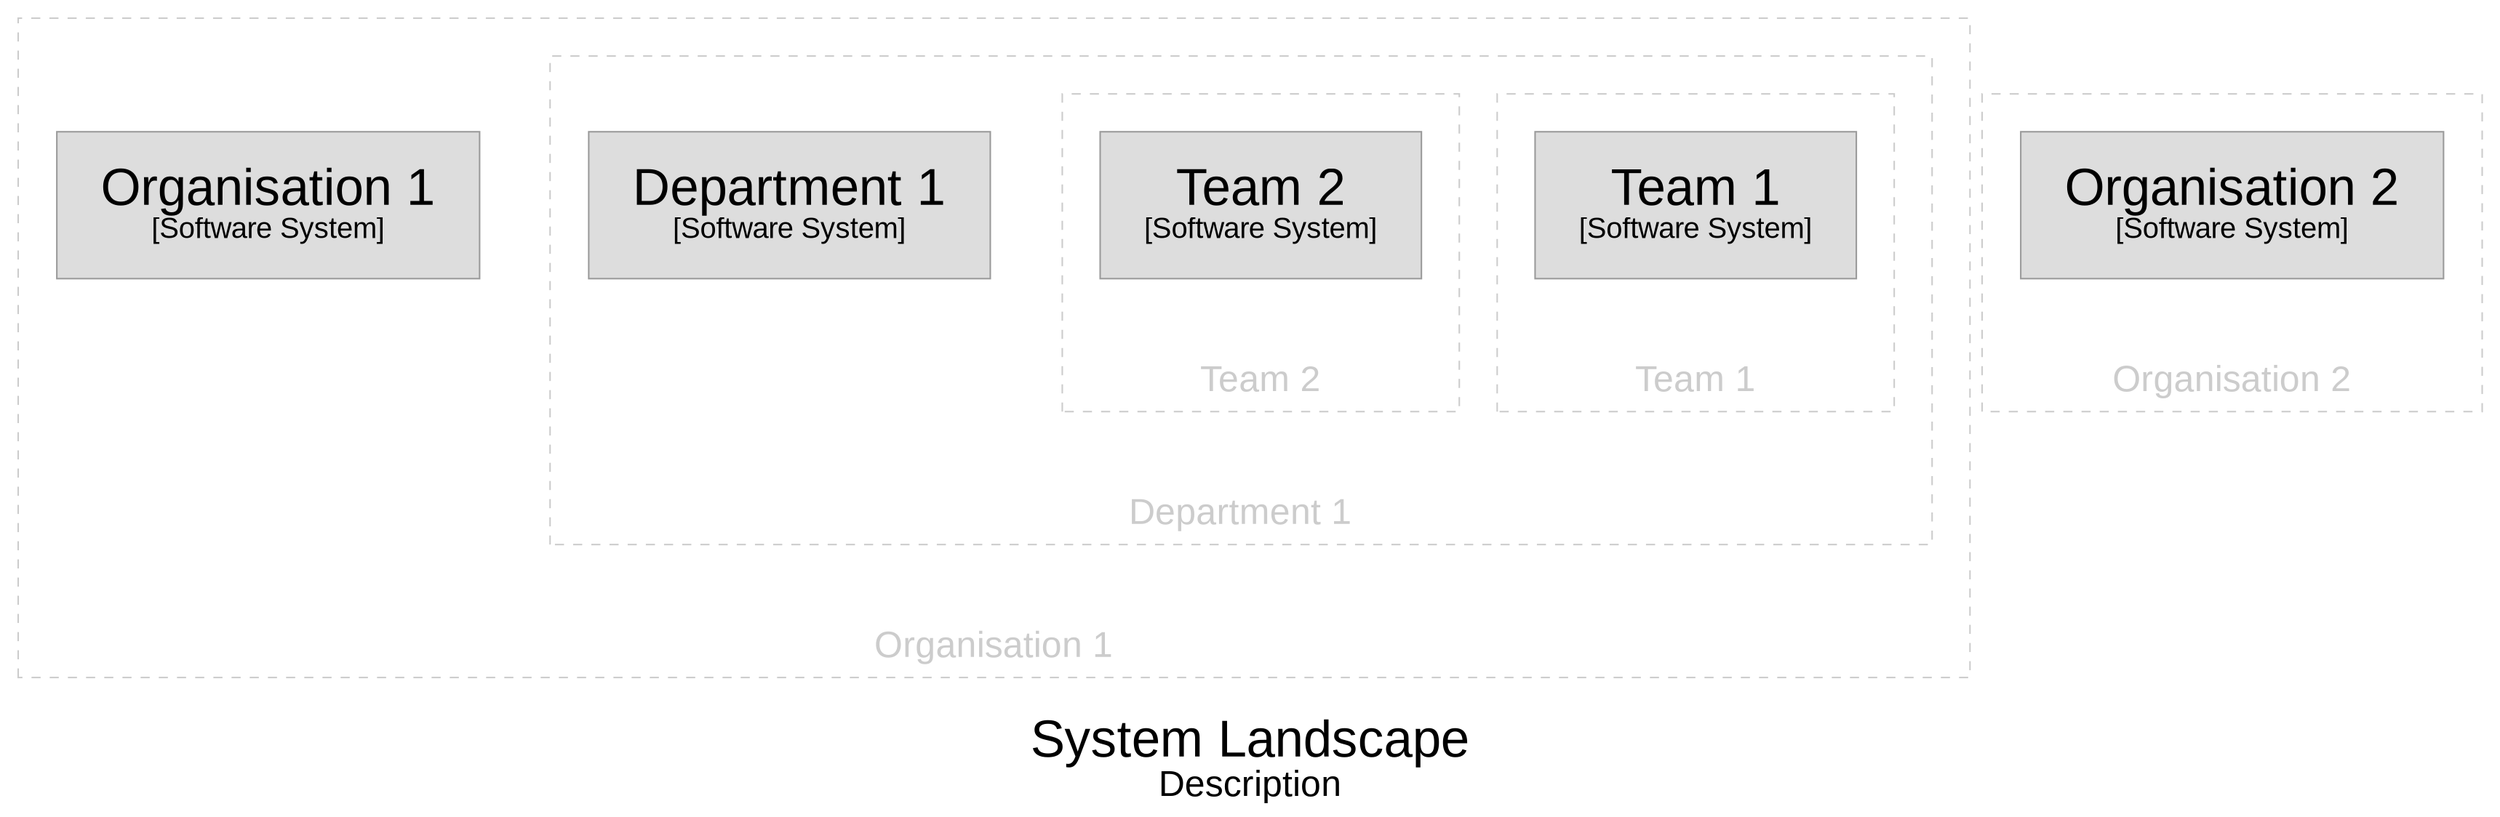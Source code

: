 digraph {
  compound=true
  graph [fontname="Arial", rankdir=TB, ranksep=1.0, nodesep=1.0]
  node [fontname="Arial", shape=box, margin="0.4,0.3"]
  edge [fontname="Arial"]
  label=<<br /><font point-size="34">System Landscape</font><br /><font point-size="24">Description</font>>

  subgraph "cluster_group_Organisation 1" {
    margin=25
    label=<<font point-size="24"><br />Organisation 1</font>>
    labelloc=b
    color="#cccccc"
    fontcolor="#cccccc"
    fillcolor="#ffffff"
    style="dashed"

    3 [id=3,shape=rect, label=<<font point-size="34">Organisation 1</font><br /><font point-size="19">[Software System]</font>>, style=filled, color="#9a9a9a", fillcolor="#dddddd", fontcolor="#000000"]
      subgraph "cluster_group_Department 1" {
        margin=25
        label=<<font point-size="24"><br />Department 1</font>>
        labelloc=b
        color="#cccccc"
        fontcolor="#cccccc"
        fillcolor="#ffffff"
        style="dashed"

        5 [id=5,shape=rect, label=<<font point-size="34">Department 1</font><br /><font point-size="19">[Software System]</font>>, style=filled, color="#9a9a9a", fillcolor="#dddddd", fontcolor="#000000"]
          subgraph "cluster_group_Team 1" {
            margin=25
            label=<<font point-size="24"><br />Team 1</font>>
            labelloc=b
            color="#cccccc"
            fontcolor="#cccccc"
            fillcolor="#ffffff"
            style="dashed"

            1 [id=1,shape=rect, label=<<font point-size="34">Team 1</font><br /><font point-size="19">[Software System]</font>>, style=filled, color="#9a9a9a", fillcolor="#dddddd", fontcolor="#000000"]
          }

          subgraph "cluster_group_Team 2" {
            margin=25
            label=<<font point-size="24"><br />Team 2</font>>
            labelloc=b
            color="#cccccc"
            fontcolor="#cccccc"
            fillcolor="#ffffff"
            style="dashed"

            2 [id=2,shape=rect, label=<<font point-size="34">Team 2</font><br /><font point-size="19">[Software System]</font>>, style=filled, color="#9a9a9a", fillcolor="#dddddd", fontcolor="#000000"]
          }

      }

  }

  subgraph "cluster_group_Organisation 2" {
    margin=25
    label=<<font point-size="24"><br />Organisation 2</font>>
    labelloc=b
    color="#cccccc"
    fontcolor="#cccccc"
    fillcolor="#ffffff"
    style="dashed"

    4 [id=4,shape=rect, label=<<font point-size="34">Organisation 2</font><br /><font point-size="19">[Software System]</font>>, style=filled, color="#9a9a9a", fillcolor="#dddddd", fontcolor="#000000"]
  }


}